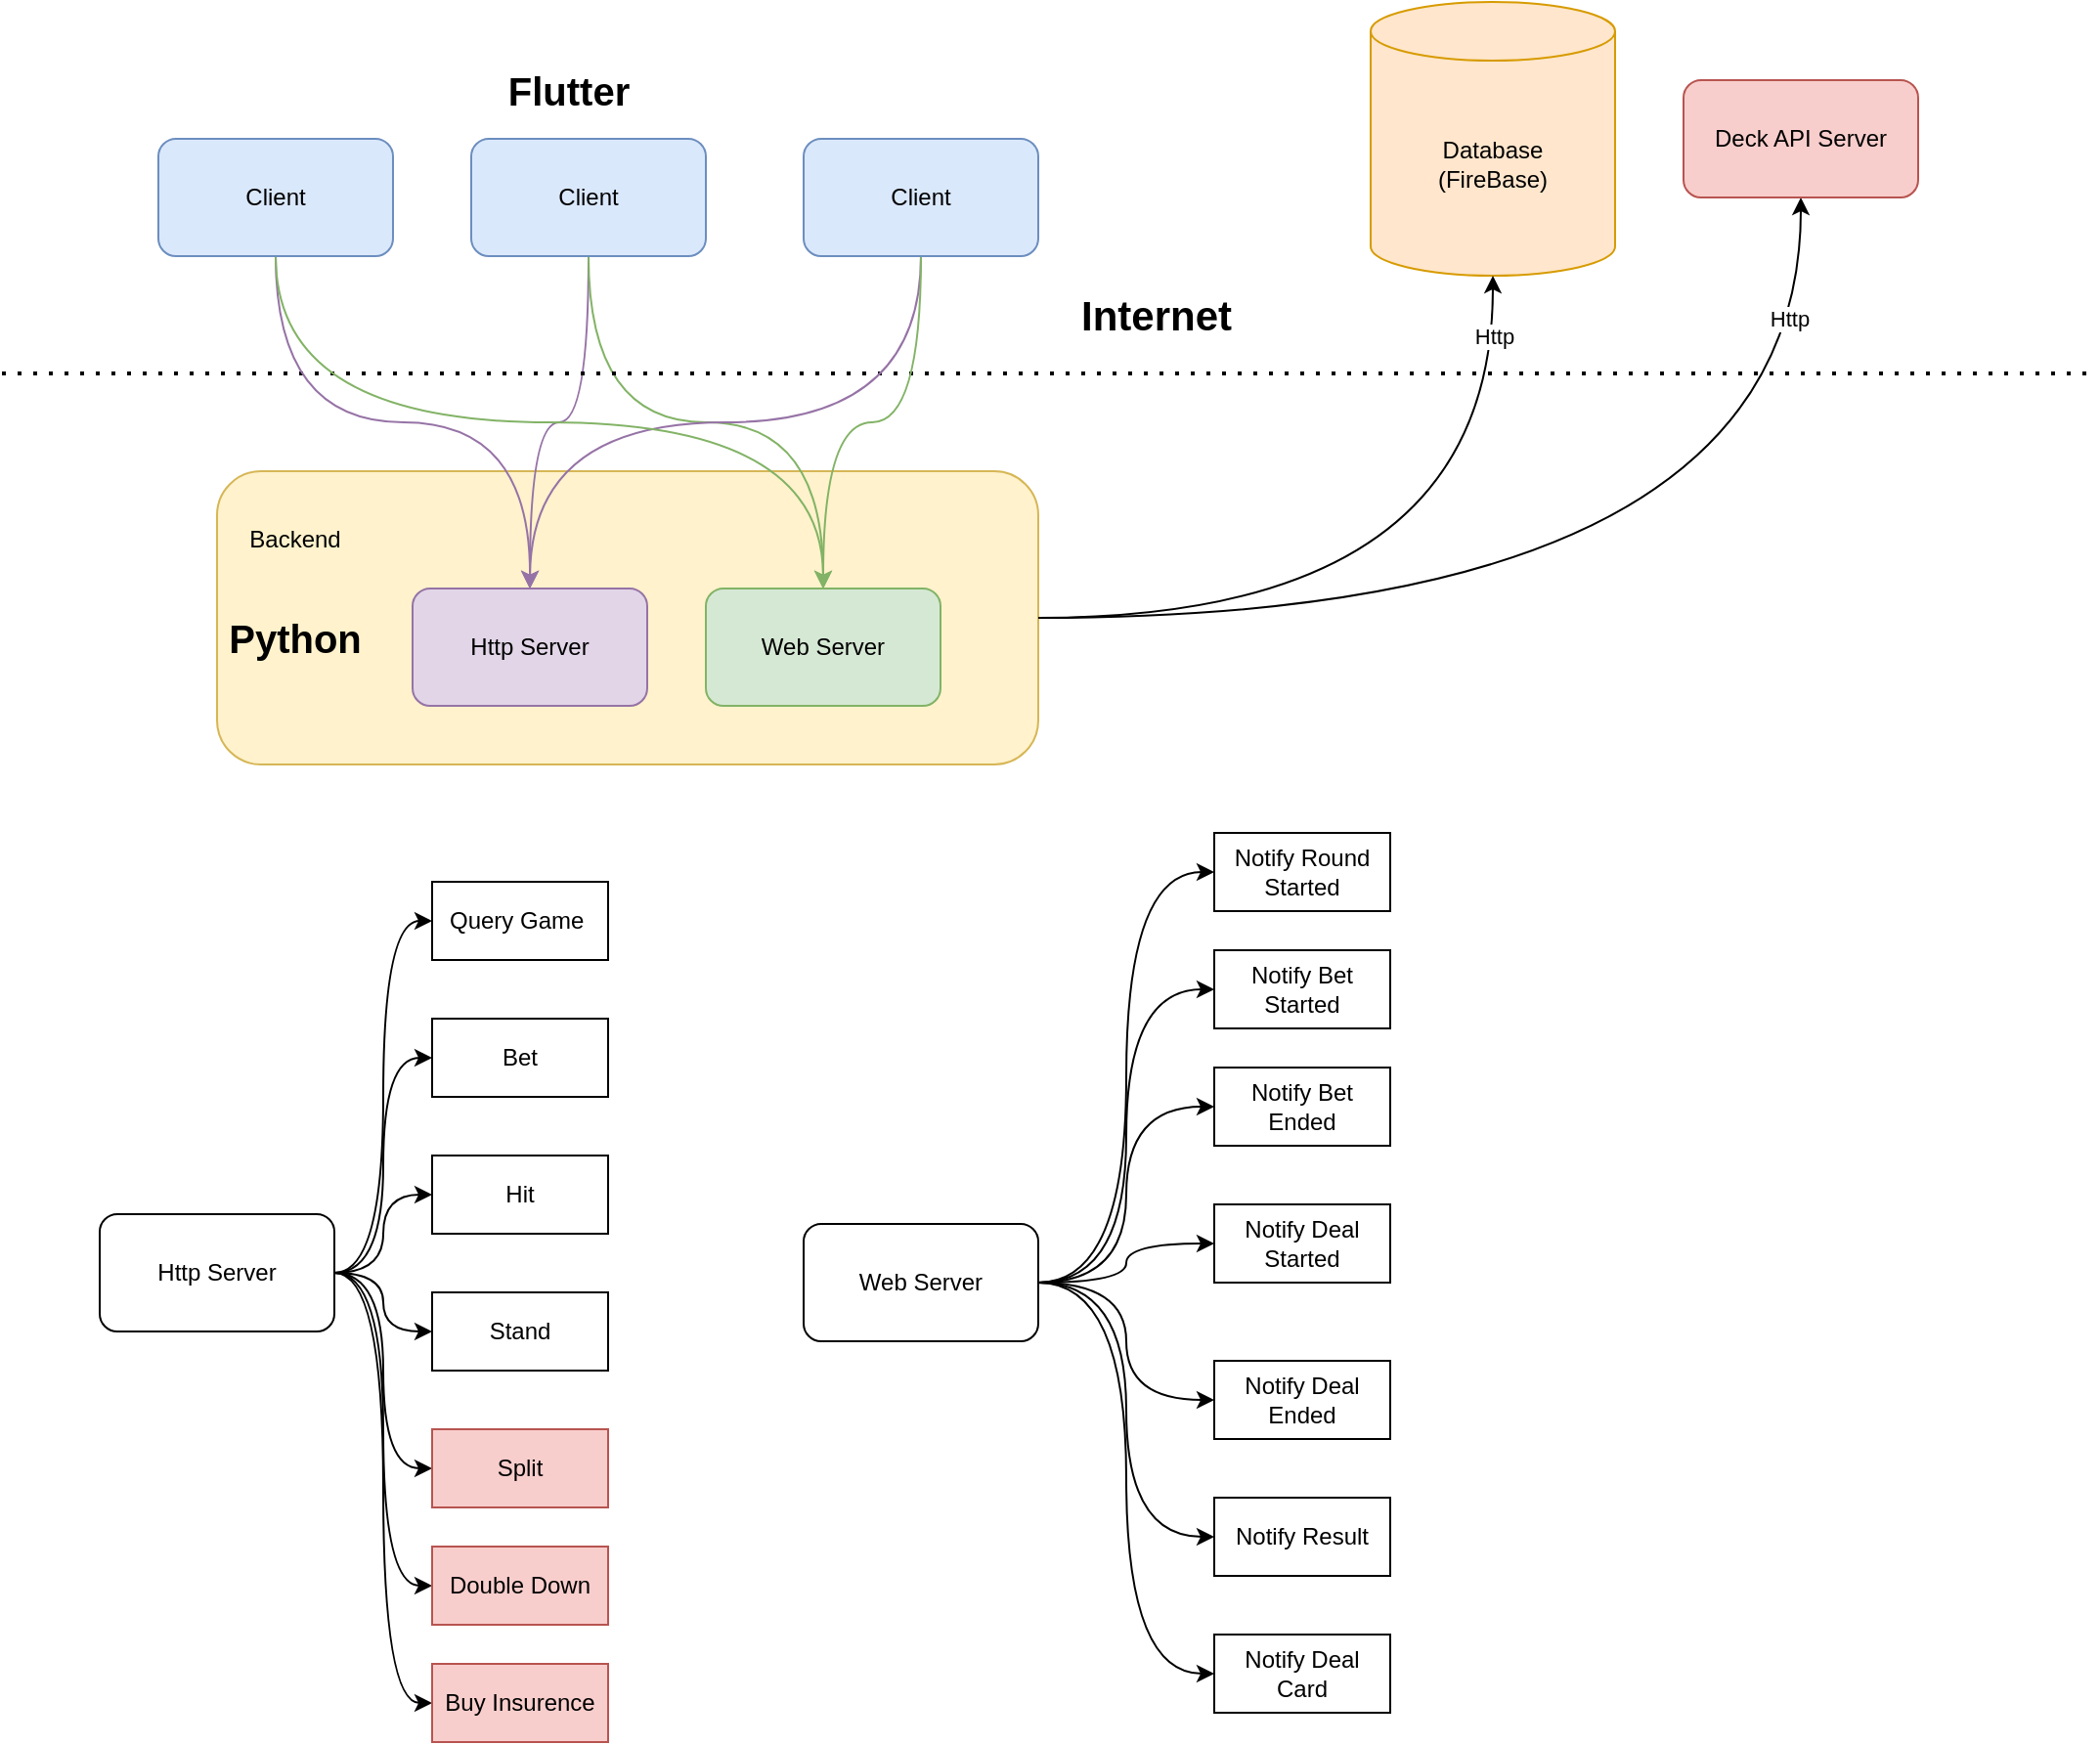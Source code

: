 <mxfile version="22.0.4" type="device">
  <diagram name="Page-1" id="PtqWHGMc8UhwBbCpFThR">
    <mxGraphModel dx="2284" dy="1865" grid="1" gridSize="10" guides="1" tooltips="1" connect="1" arrows="1" fold="1" page="1" pageScale="1" pageWidth="850" pageHeight="1100" math="0" shadow="0">
      <root>
        <mxCell id="0" />
        <mxCell id="1" parent="0" />
        <mxCell id="4X6Dm4h0ife76fW1SRhf-64" style="edgeStyle=orthogonalEdgeStyle;curved=1;rounded=0;orthogonalLoop=1;jettySize=auto;html=1;exitX=1;exitY=0.5;exitDx=0;exitDy=0;entryX=0.5;entryY=1;entryDx=0;entryDy=0;" edge="1" parent="1" source="4X6Dm4h0ife76fW1SRhf-18" target="4X6Dm4h0ife76fW1SRhf-63">
          <mxGeometry relative="1" as="geometry" />
        </mxCell>
        <mxCell id="4X6Dm4h0ife76fW1SRhf-65" value="Http" style="edgeLabel;html=1;align=center;verticalAlign=middle;resizable=0;points=[];" vertex="1" connectable="0" parent="4X6Dm4h0ife76fW1SRhf-64">
          <mxGeometry x="0.795" y="6" relative="1" as="geometry">
            <mxPoint as="offset" />
          </mxGeometry>
        </mxCell>
        <mxCell id="4X6Dm4h0ife76fW1SRhf-18" value="" style="rounded=1;whiteSpace=wrap;html=1;fillColor=#fff2cc;strokeColor=#d6b656;" vertex="1" parent="1">
          <mxGeometry x="80" y="210" width="420" height="150" as="geometry" />
        </mxCell>
        <mxCell id="4X6Dm4h0ife76fW1SRhf-21" style="edgeStyle=orthogonalEdgeStyle;curved=1;rounded=0;orthogonalLoop=1;jettySize=auto;html=1;exitX=0.5;exitY=1;exitDx=0;exitDy=0;fillColor=#e1d5e7;strokeColor=#9673a6;" edge="1" parent="1" source="4X6Dm4h0ife76fW1SRhf-2" target="4X6Dm4h0ife76fW1SRhf-16">
          <mxGeometry relative="1" as="geometry" />
        </mxCell>
        <mxCell id="4X6Dm4h0ife76fW1SRhf-22" style="edgeStyle=orthogonalEdgeStyle;curved=1;rounded=0;orthogonalLoop=1;jettySize=auto;html=1;exitX=0.5;exitY=1;exitDx=0;exitDy=0;entryX=0.5;entryY=0;entryDx=0;entryDy=0;fillColor=#d5e8d4;strokeColor=#82b366;" edge="1" parent="1" source="4X6Dm4h0ife76fW1SRhf-2" target="4X6Dm4h0ife76fW1SRhf-17">
          <mxGeometry relative="1" as="geometry" />
        </mxCell>
        <mxCell id="4X6Dm4h0ife76fW1SRhf-2" value="Client" style="rounded=1;whiteSpace=wrap;html=1;fillColor=#dae8fc;strokeColor=#6c8ebf;" vertex="1" parent="1">
          <mxGeometry x="210" y="40" width="120" height="60" as="geometry" />
        </mxCell>
        <mxCell id="4X6Dm4h0ife76fW1SRhf-3" value="" style="endArrow=none;dashed=1;html=1;dashPattern=1 3;strokeWidth=2;rounded=0;" edge="1" parent="1">
          <mxGeometry width="50" height="50" relative="1" as="geometry">
            <mxPoint x="-30" y="160" as="sourcePoint" />
            <mxPoint x="1040" y="160" as="targetPoint" />
          </mxGeometry>
        </mxCell>
        <mxCell id="4X6Dm4h0ife76fW1SRhf-4" value="Internet" style="edgeLabel;html=1;align=center;verticalAlign=middle;resizable=0;points=[];fontSize=21;fontStyle=1" vertex="1" connectable="0" parent="4X6Dm4h0ife76fW1SRhf-3">
          <mxGeometry x="0.923" y="-2" relative="1" as="geometry">
            <mxPoint x="-439" y="-32" as="offset" />
          </mxGeometry>
        </mxCell>
        <mxCell id="4X6Dm4h0ife76fW1SRhf-23" style="edgeStyle=orthogonalEdgeStyle;curved=1;rounded=0;orthogonalLoop=1;jettySize=auto;html=1;exitX=0.5;exitY=1;exitDx=0;exitDy=0;fillColor=#e1d5e7;strokeColor=#9673a6;" edge="1" parent="1" source="4X6Dm4h0ife76fW1SRhf-6">
          <mxGeometry relative="1" as="geometry">
            <mxPoint x="240" y="270" as="targetPoint" />
          </mxGeometry>
        </mxCell>
        <mxCell id="4X6Dm4h0ife76fW1SRhf-24" style="edgeStyle=orthogonalEdgeStyle;curved=1;rounded=0;orthogonalLoop=1;jettySize=auto;html=1;exitX=0.5;exitY=1;exitDx=0;exitDy=0;entryX=0.5;entryY=0;entryDx=0;entryDy=0;fillColor=#d5e8d4;strokeColor=#82b366;" edge="1" parent="1" source="4X6Dm4h0ife76fW1SRhf-6" target="4X6Dm4h0ife76fW1SRhf-17">
          <mxGeometry relative="1" as="geometry" />
        </mxCell>
        <mxCell id="4X6Dm4h0ife76fW1SRhf-6" value="Client" style="rounded=1;whiteSpace=wrap;html=1;fillColor=#dae8fc;strokeColor=#6c8ebf;" vertex="1" parent="1">
          <mxGeometry x="380" y="40" width="120" height="60" as="geometry" />
        </mxCell>
        <mxCell id="4X6Dm4h0ife76fW1SRhf-19" style="edgeStyle=orthogonalEdgeStyle;curved=1;rounded=0;orthogonalLoop=1;jettySize=auto;html=1;exitX=0.5;exitY=1;exitDx=0;exitDy=0;fillColor=#e1d5e7;strokeColor=#9673a6;" edge="1" parent="1" source="4X6Dm4h0ife76fW1SRhf-7">
          <mxGeometry relative="1" as="geometry">
            <mxPoint x="240" y="270" as="targetPoint" />
          </mxGeometry>
        </mxCell>
        <mxCell id="4X6Dm4h0ife76fW1SRhf-20" style="edgeStyle=orthogonalEdgeStyle;curved=1;rounded=0;orthogonalLoop=1;jettySize=auto;html=1;exitX=0.5;exitY=1;exitDx=0;exitDy=0;fillColor=#d5e8d4;strokeColor=#82b366;" edge="1" parent="1" source="4X6Dm4h0ife76fW1SRhf-7" target="4X6Dm4h0ife76fW1SRhf-17">
          <mxGeometry relative="1" as="geometry" />
        </mxCell>
        <mxCell id="4X6Dm4h0ife76fW1SRhf-7" value="Client" style="rounded=1;whiteSpace=wrap;html=1;fillColor=#dae8fc;strokeColor=#6c8ebf;" vertex="1" parent="1">
          <mxGeometry x="50" y="40" width="120" height="60" as="geometry" />
        </mxCell>
        <mxCell id="4X6Dm4h0ife76fW1SRhf-16" value="Http Server" style="rounded=1;whiteSpace=wrap;html=1;fillColor=#e1d5e7;strokeColor=#9673a6;" vertex="1" parent="1">
          <mxGeometry x="180" y="270" width="120" height="60" as="geometry" />
        </mxCell>
        <mxCell id="4X6Dm4h0ife76fW1SRhf-17" value="Web Server" style="rounded=1;whiteSpace=wrap;html=1;fillColor=#d5e8d4;strokeColor=#82b366;" vertex="1" parent="1">
          <mxGeometry x="330" y="270" width="120" height="60" as="geometry" />
        </mxCell>
        <mxCell id="4X6Dm4h0ife76fW1SRhf-25" value="Backend" style="text;html=1;strokeColor=none;fillColor=none;align=center;verticalAlign=middle;whiteSpace=wrap;rounded=0;" vertex="1" parent="1">
          <mxGeometry x="90" y="230" width="60" height="30" as="geometry" />
        </mxCell>
        <mxCell id="4X6Dm4h0ife76fW1SRhf-26" value="Query Game&amp;nbsp;" style="rounded=0;whiteSpace=wrap;html=1;" vertex="1" parent="1">
          <mxGeometry x="190" y="420" width="90" height="40" as="geometry" />
        </mxCell>
        <mxCell id="4X6Dm4h0ife76fW1SRhf-27" value="Bet" style="rounded=0;whiteSpace=wrap;html=1;" vertex="1" parent="1">
          <mxGeometry x="190" y="490" width="90" height="40" as="geometry" />
        </mxCell>
        <mxCell id="4X6Dm4h0ife76fW1SRhf-28" value="Hit" style="rounded=0;whiteSpace=wrap;html=1;" vertex="1" parent="1">
          <mxGeometry x="190" y="560" width="90" height="40" as="geometry" />
        </mxCell>
        <mxCell id="4X6Dm4h0ife76fW1SRhf-30" style="edgeStyle=orthogonalEdgeStyle;curved=1;rounded=0;orthogonalLoop=1;jettySize=auto;html=1;exitX=1;exitY=0.5;exitDx=0;exitDy=0;entryX=0;entryY=0.5;entryDx=0;entryDy=0;" edge="1" parent="1" source="4X6Dm4h0ife76fW1SRhf-29" target="4X6Dm4h0ife76fW1SRhf-26">
          <mxGeometry relative="1" as="geometry" />
        </mxCell>
        <mxCell id="4X6Dm4h0ife76fW1SRhf-31" style="edgeStyle=orthogonalEdgeStyle;curved=1;rounded=0;orthogonalLoop=1;jettySize=auto;html=1;exitX=1;exitY=0.5;exitDx=0;exitDy=0;entryX=0;entryY=0.5;entryDx=0;entryDy=0;" edge="1" parent="1" source="4X6Dm4h0ife76fW1SRhf-29" target="4X6Dm4h0ife76fW1SRhf-27">
          <mxGeometry relative="1" as="geometry" />
        </mxCell>
        <mxCell id="4X6Dm4h0ife76fW1SRhf-32" style="edgeStyle=orthogonalEdgeStyle;curved=1;rounded=0;orthogonalLoop=1;jettySize=auto;html=1;exitX=1;exitY=0.5;exitDx=0;exitDy=0;entryX=0;entryY=0.5;entryDx=0;entryDy=0;" edge="1" parent="1" source="4X6Dm4h0ife76fW1SRhf-29" target="4X6Dm4h0ife76fW1SRhf-28">
          <mxGeometry relative="1" as="geometry" />
        </mxCell>
        <mxCell id="4X6Dm4h0ife76fW1SRhf-34" style="edgeStyle=orthogonalEdgeStyle;curved=1;rounded=0;orthogonalLoop=1;jettySize=auto;html=1;exitX=1;exitY=0.5;exitDx=0;exitDy=0;entryX=0;entryY=0.5;entryDx=0;entryDy=0;" edge="1" parent="1" source="4X6Dm4h0ife76fW1SRhf-29" target="4X6Dm4h0ife76fW1SRhf-33">
          <mxGeometry relative="1" as="geometry" />
        </mxCell>
        <mxCell id="4X6Dm4h0ife76fW1SRhf-38" style="edgeStyle=orthogonalEdgeStyle;curved=1;rounded=0;orthogonalLoop=1;jettySize=auto;html=1;exitX=1;exitY=0.5;exitDx=0;exitDy=0;entryX=0;entryY=0.5;entryDx=0;entryDy=0;" edge="1" parent="1" source="4X6Dm4h0ife76fW1SRhf-29" target="4X6Dm4h0ife76fW1SRhf-35">
          <mxGeometry relative="1" as="geometry" />
        </mxCell>
        <mxCell id="4X6Dm4h0ife76fW1SRhf-39" style="edgeStyle=orthogonalEdgeStyle;curved=1;rounded=0;orthogonalLoop=1;jettySize=auto;html=1;exitX=1;exitY=0.5;exitDx=0;exitDy=0;entryX=0;entryY=0.5;entryDx=0;entryDy=0;" edge="1" parent="1" source="4X6Dm4h0ife76fW1SRhf-29" target="4X6Dm4h0ife76fW1SRhf-36">
          <mxGeometry relative="1" as="geometry" />
        </mxCell>
        <mxCell id="4X6Dm4h0ife76fW1SRhf-40" style="edgeStyle=orthogonalEdgeStyle;curved=1;rounded=0;orthogonalLoop=1;jettySize=auto;html=1;exitX=1;exitY=0.5;exitDx=0;exitDy=0;entryX=0;entryY=0.5;entryDx=0;entryDy=0;" edge="1" parent="1" source="4X6Dm4h0ife76fW1SRhf-29" target="4X6Dm4h0ife76fW1SRhf-37">
          <mxGeometry relative="1" as="geometry" />
        </mxCell>
        <mxCell id="4X6Dm4h0ife76fW1SRhf-29" value="Http Server" style="rounded=1;whiteSpace=wrap;html=1;" vertex="1" parent="1">
          <mxGeometry x="20" y="590" width="120" height="60" as="geometry" />
        </mxCell>
        <mxCell id="4X6Dm4h0ife76fW1SRhf-33" value="Stand" style="rounded=0;whiteSpace=wrap;html=1;" vertex="1" parent="1">
          <mxGeometry x="190" y="630" width="90" height="40" as="geometry" />
        </mxCell>
        <mxCell id="4X6Dm4h0ife76fW1SRhf-35" value="Split" style="rounded=0;whiteSpace=wrap;html=1;fillColor=#f8cecc;strokeColor=#b85450;" vertex="1" parent="1">
          <mxGeometry x="190" y="700" width="90" height="40" as="geometry" />
        </mxCell>
        <mxCell id="4X6Dm4h0ife76fW1SRhf-36" value="Double Down" style="rounded=0;whiteSpace=wrap;html=1;fillColor=#f8cecc;strokeColor=#b85450;" vertex="1" parent="1">
          <mxGeometry x="190" y="760" width="90" height="40" as="geometry" />
        </mxCell>
        <mxCell id="4X6Dm4h0ife76fW1SRhf-37" value="Buy Insurence" style="rounded=0;whiteSpace=wrap;html=1;fillColor=#f8cecc;strokeColor=#b85450;" vertex="1" parent="1">
          <mxGeometry x="190" y="820" width="90" height="40" as="geometry" />
        </mxCell>
        <mxCell id="4X6Dm4h0ife76fW1SRhf-49" style="edgeStyle=orthogonalEdgeStyle;curved=1;rounded=0;orthogonalLoop=1;jettySize=auto;html=1;exitX=1;exitY=0.5;exitDx=0;exitDy=0;entryX=0;entryY=0.5;entryDx=0;entryDy=0;" edge="1" parent="1" source="4X6Dm4h0ife76fW1SRhf-41" target="4X6Dm4h0ife76fW1SRhf-42">
          <mxGeometry relative="1" as="geometry" />
        </mxCell>
        <mxCell id="4X6Dm4h0ife76fW1SRhf-50" style="edgeStyle=orthogonalEdgeStyle;curved=1;rounded=0;orthogonalLoop=1;jettySize=auto;html=1;exitX=1;exitY=0.5;exitDx=0;exitDy=0;entryX=0;entryY=0.5;entryDx=0;entryDy=0;" edge="1" parent="1" source="4X6Dm4h0ife76fW1SRhf-41" target="4X6Dm4h0ife76fW1SRhf-43">
          <mxGeometry relative="1" as="geometry" />
        </mxCell>
        <mxCell id="4X6Dm4h0ife76fW1SRhf-51" style="edgeStyle=orthogonalEdgeStyle;curved=1;rounded=0;orthogonalLoop=1;jettySize=auto;html=1;exitX=1;exitY=0.5;exitDx=0;exitDy=0;entryX=0;entryY=0.5;entryDx=0;entryDy=0;" edge="1" parent="1" source="4X6Dm4h0ife76fW1SRhf-41" target="4X6Dm4h0ife76fW1SRhf-44">
          <mxGeometry relative="1" as="geometry" />
        </mxCell>
        <mxCell id="4X6Dm4h0ife76fW1SRhf-52" style="edgeStyle=orthogonalEdgeStyle;curved=1;rounded=0;orthogonalLoop=1;jettySize=auto;html=1;exitX=1;exitY=0.5;exitDx=0;exitDy=0;entryX=0;entryY=0.5;entryDx=0;entryDy=0;" edge="1" parent="1" source="4X6Dm4h0ife76fW1SRhf-41" target="4X6Dm4h0ife76fW1SRhf-46">
          <mxGeometry relative="1" as="geometry" />
        </mxCell>
        <mxCell id="4X6Dm4h0ife76fW1SRhf-53" style="edgeStyle=orthogonalEdgeStyle;curved=1;rounded=0;orthogonalLoop=1;jettySize=auto;html=1;exitX=1;exitY=0.5;exitDx=0;exitDy=0;entryX=0;entryY=0.5;entryDx=0;entryDy=0;" edge="1" parent="1" source="4X6Dm4h0ife76fW1SRhf-41" target="4X6Dm4h0ife76fW1SRhf-45">
          <mxGeometry relative="1" as="geometry" />
        </mxCell>
        <mxCell id="4X6Dm4h0ife76fW1SRhf-54" style="edgeStyle=orthogonalEdgeStyle;curved=1;rounded=0;orthogonalLoop=1;jettySize=auto;html=1;exitX=1;exitY=0.5;exitDx=0;exitDy=0;entryX=0;entryY=0.5;entryDx=0;entryDy=0;" edge="1" parent="1" source="4X6Dm4h0ife76fW1SRhf-41" target="4X6Dm4h0ife76fW1SRhf-47">
          <mxGeometry relative="1" as="geometry" />
        </mxCell>
        <mxCell id="4X6Dm4h0ife76fW1SRhf-55" style="edgeStyle=orthogonalEdgeStyle;curved=1;rounded=0;orthogonalLoop=1;jettySize=auto;html=1;exitX=1;exitY=0.5;exitDx=0;exitDy=0;entryX=0;entryY=0.5;entryDx=0;entryDy=0;" edge="1" parent="1" source="4X6Dm4h0ife76fW1SRhf-41" target="4X6Dm4h0ife76fW1SRhf-48">
          <mxGeometry relative="1" as="geometry" />
        </mxCell>
        <mxCell id="4X6Dm4h0ife76fW1SRhf-41" value="Web Server" style="rounded=1;whiteSpace=wrap;html=1;" vertex="1" parent="1">
          <mxGeometry x="380" y="595" width="120" height="60" as="geometry" />
        </mxCell>
        <mxCell id="4X6Dm4h0ife76fW1SRhf-42" value="Notify Round Started" style="rounded=0;whiteSpace=wrap;html=1;" vertex="1" parent="1">
          <mxGeometry x="590" y="395" width="90" height="40" as="geometry" />
        </mxCell>
        <mxCell id="4X6Dm4h0ife76fW1SRhf-43" value="Notify Bet Started" style="rounded=0;whiteSpace=wrap;html=1;" vertex="1" parent="1">
          <mxGeometry x="590" y="455" width="90" height="40" as="geometry" />
        </mxCell>
        <mxCell id="4X6Dm4h0ife76fW1SRhf-44" value="Notify Bet Ended" style="rounded=0;whiteSpace=wrap;html=1;" vertex="1" parent="1">
          <mxGeometry x="590" y="515" width="90" height="40" as="geometry" />
        </mxCell>
        <mxCell id="4X6Dm4h0ife76fW1SRhf-45" value="Notify Deal Ended" style="rounded=0;whiteSpace=wrap;html=1;" vertex="1" parent="1">
          <mxGeometry x="590" y="665" width="90" height="40" as="geometry" />
        </mxCell>
        <mxCell id="4X6Dm4h0ife76fW1SRhf-46" value="Notify Deal Started" style="rounded=0;whiteSpace=wrap;html=1;" vertex="1" parent="1">
          <mxGeometry x="590" y="585" width="90" height="40" as="geometry" />
        </mxCell>
        <mxCell id="4X6Dm4h0ife76fW1SRhf-47" value="Notify Result" style="rounded=0;whiteSpace=wrap;html=1;" vertex="1" parent="1">
          <mxGeometry x="590" y="735" width="90" height="40" as="geometry" />
        </mxCell>
        <mxCell id="4X6Dm4h0ife76fW1SRhf-48" value="Notify Deal Card" style="rounded=0;whiteSpace=wrap;html=1;" vertex="1" parent="1">
          <mxGeometry x="590" y="805" width="90" height="40" as="geometry" />
        </mxCell>
        <mxCell id="4X6Dm4h0ife76fW1SRhf-56" value="Flutter" style="text;html=1;strokeColor=none;fillColor=none;align=center;verticalAlign=middle;whiteSpace=wrap;rounded=0;fontSize=20;fontStyle=1" vertex="1" parent="1">
          <mxGeometry x="230" width="60" height="30" as="geometry" />
        </mxCell>
        <mxCell id="4X6Dm4h0ife76fW1SRhf-57" value="Python" style="text;html=1;strokeColor=none;fillColor=none;align=center;verticalAlign=middle;whiteSpace=wrap;rounded=0;fontSize=20;fontStyle=1" vertex="1" parent="1">
          <mxGeometry x="90" y="280" width="60" height="30" as="geometry" />
        </mxCell>
        <mxCell id="4X6Dm4h0ife76fW1SRhf-58" value="Database&lt;br&gt;(FireBase)" style="shape=cylinder3;whiteSpace=wrap;html=1;boundedLbl=1;backgroundOutline=1;size=15;fillColor=#ffe6cc;strokeColor=#d79b00;" vertex="1" parent="1">
          <mxGeometry x="670" y="-30" width="125" height="140" as="geometry" />
        </mxCell>
        <mxCell id="4X6Dm4h0ife76fW1SRhf-62" style="edgeStyle=orthogonalEdgeStyle;curved=1;rounded=0;orthogonalLoop=1;jettySize=auto;html=1;exitX=1;exitY=0.5;exitDx=0;exitDy=0;entryX=0.5;entryY=1;entryDx=0;entryDy=0;entryPerimeter=0;" edge="1" parent="1" source="4X6Dm4h0ife76fW1SRhf-18" target="4X6Dm4h0ife76fW1SRhf-58">
          <mxGeometry relative="1" as="geometry" />
        </mxCell>
        <mxCell id="4X6Dm4h0ife76fW1SRhf-66" value="Http" style="edgeLabel;html=1;align=center;verticalAlign=middle;resizable=0;points=[];" vertex="1" connectable="0" parent="4X6Dm4h0ife76fW1SRhf-62">
          <mxGeometry x="0.73" y="6" relative="1" as="geometry">
            <mxPoint x="6" y="-24" as="offset" />
          </mxGeometry>
        </mxCell>
        <mxCell id="4X6Dm4h0ife76fW1SRhf-63" value="Deck API Server" style="rounded=1;whiteSpace=wrap;html=1;fillColor=#f8cecc;strokeColor=#b85450;" vertex="1" parent="1">
          <mxGeometry x="830" y="10" width="120" height="60" as="geometry" />
        </mxCell>
      </root>
    </mxGraphModel>
  </diagram>
</mxfile>

